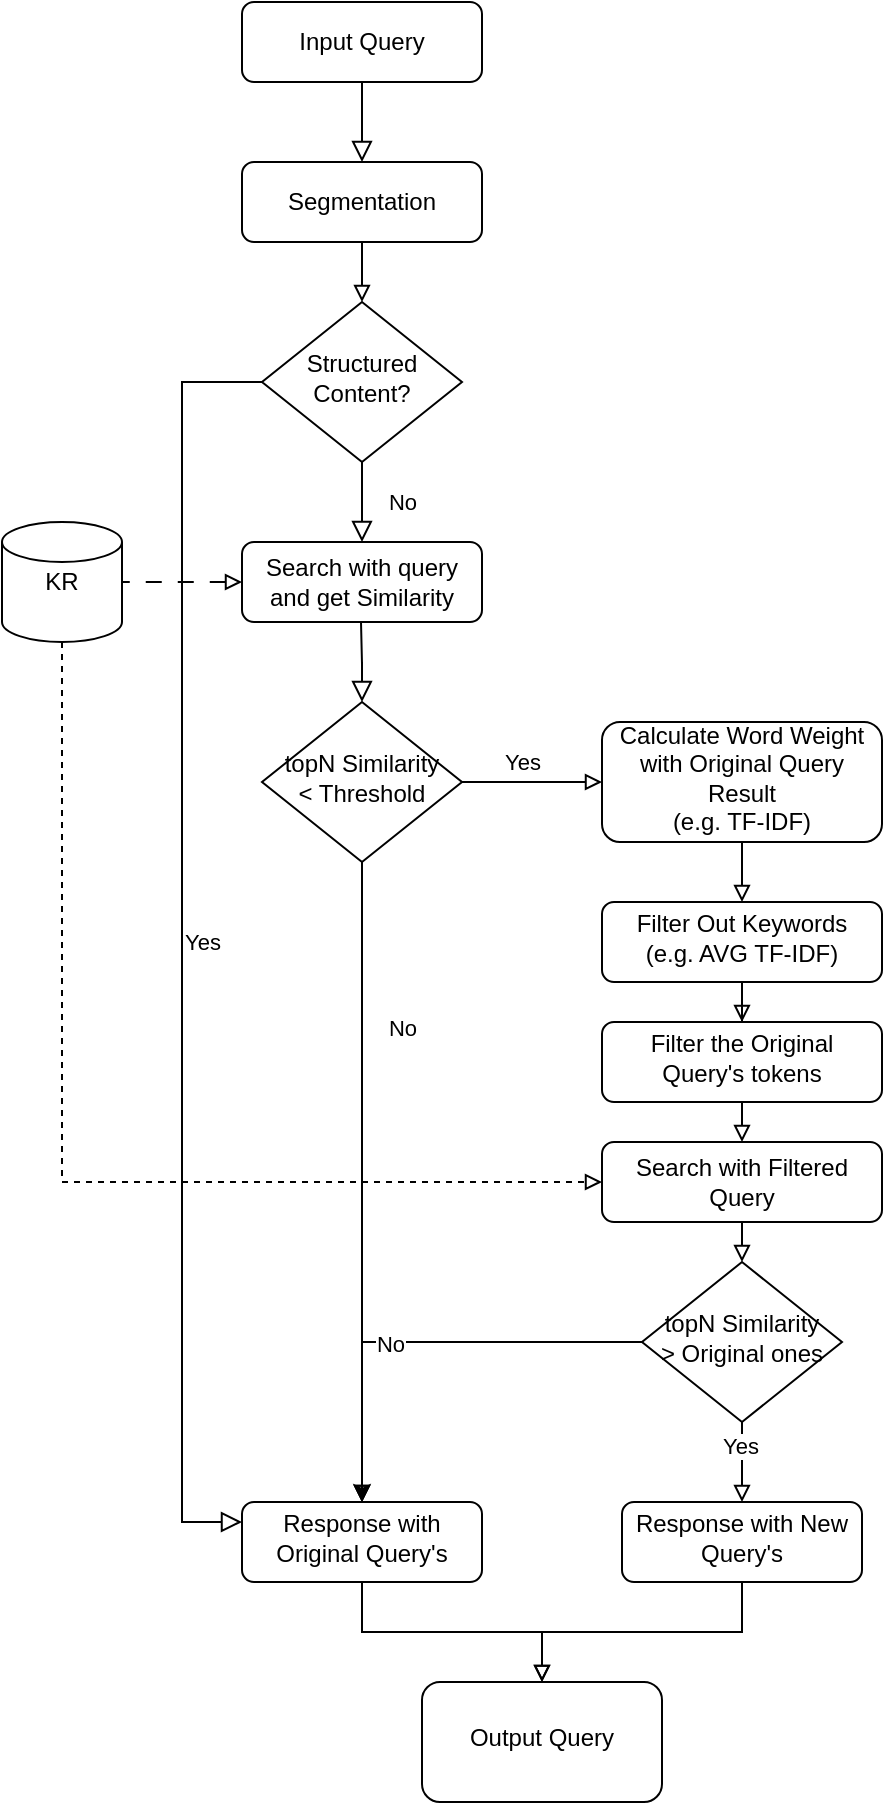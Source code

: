 <mxfile version="24.5.2" type="github">
  <diagram id="C5RBs43oDa-KdzZeNtuy" name="Page-1">
    <mxGraphModel dx="1050" dy="557" grid="1" gridSize="10" guides="1" tooltips="1" connect="1" arrows="1" fold="1" page="1" pageScale="1" pageWidth="827" pageHeight="1169" math="0" shadow="0">
      <root>
        <mxCell id="WIyWlLk6GJQsqaUBKTNV-0" />
        <mxCell id="WIyWlLk6GJQsqaUBKTNV-1" parent="WIyWlLk6GJQsqaUBKTNV-0" />
        <mxCell id="WIyWlLk6GJQsqaUBKTNV-2" value="" style="rounded=0;html=1;jettySize=auto;orthogonalLoop=1;fontSize=11;endArrow=block;endFill=0;endSize=8;strokeWidth=1;shadow=0;labelBackgroundColor=none;edgeStyle=orthogonalEdgeStyle;entryX=0.5;entryY=0;entryDx=0;entryDy=0;" parent="WIyWlLk6GJQsqaUBKTNV-1" source="WIyWlLk6GJQsqaUBKTNV-3" target="WIyWlLk6GJQsqaUBKTNV-7" edge="1">
          <mxGeometry relative="1" as="geometry" />
        </mxCell>
        <mxCell id="WIyWlLk6GJQsqaUBKTNV-3" value="Input Query" style="rounded=1;whiteSpace=wrap;html=1;fontSize=12;glass=0;strokeWidth=1;shadow=0;" parent="WIyWlLk6GJQsqaUBKTNV-1" vertex="1">
          <mxGeometry x="160" y="40" width="120" height="40" as="geometry" />
        </mxCell>
        <mxCell id="WIyWlLk6GJQsqaUBKTNV-4" value="No" style="rounded=0;html=1;jettySize=auto;orthogonalLoop=1;fontSize=11;endArrow=block;endFill=0;endSize=8;strokeWidth=1;shadow=0;labelBackgroundColor=none;edgeStyle=orthogonalEdgeStyle;entryX=0.5;entryY=0;entryDx=0;entryDy=0;" parent="WIyWlLk6GJQsqaUBKTNV-1" source="WIyWlLk6GJQsqaUBKTNV-6" target="WIyWlLk6GJQsqaUBKTNV-11" edge="1">
          <mxGeometry y="20" relative="1" as="geometry">
            <mxPoint as="offset" />
            <mxPoint x="220" y="290" as="targetPoint" />
          </mxGeometry>
        </mxCell>
        <mxCell id="WIyWlLk6GJQsqaUBKTNV-5" value="Yes" style="edgeStyle=orthogonalEdgeStyle;rounded=0;html=1;jettySize=auto;orthogonalLoop=1;fontSize=11;endArrow=block;endFill=0;endSize=8;strokeWidth=1;shadow=0;labelBackgroundColor=none;exitX=0;exitY=0.5;exitDx=0;exitDy=0;" parent="WIyWlLk6GJQsqaUBKTNV-1" source="WIyWlLk6GJQsqaUBKTNV-6" target="GCr8OFxAoyj3_VY4UygU-7" edge="1">
          <mxGeometry y="10" relative="1" as="geometry">
            <mxPoint as="offset" />
            <mxPoint x="100" y="850" as="targetPoint" />
            <Array as="points">
              <mxPoint x="130" y="230" />
              <mxPoint x="130" y="800" />
            </Array>
          </mxGeometry>
        </mxCell>
        <mxCell id="WIyWlLk6GJQsqaUBKTNV-6" value="Structured Content?" style="rhombus;whiteSpace=wrap;html=1;shadow=0;fontFamily=Helvetica;fontSize=12;align=center;strokeWidth=1;spacing=6;spacingTop=-4;" parent="WIyWlLk6GJQsqaUBKTNV-1" vertex="1">
          <mxGeometry x="170" y="190" width="100" height="80" as="geometry" />
        </mxCell>
        <mxCell id="GCr8OFxAoyj3_VY4UygU-18" style="edgeStyle=orthogonalEdgeStyle;rounded=0;orthogonalLoop=1;jettySize=auto;html=1;exitX=0.5;exitY=1;exitDx=0;exitDy=0;entryX=0.5;entryY=0;entryDx=0;entryDy=0;endArrow=block;endFill=0;" edge="1" parent="WIyWlLk6GJQsqaUBKTNV-1" source="WIyWlLk6GJQsqaUBKTNV-7" target="WIyWlLk6GJQsqaUBKTNV-6">
          <mxGeometry relative="1" as="geometry" />
        </mxCell>
        <mxCell id="WIyWlLk6GJQsqaUBKTNV-7" value="Segmentation" style="rounded=1;whiteSpace=wrap;html=1;fontSize=12;glass=0;strokeWidth=1;shadow=0;" parent="WIyWlLk6GJQsqaUBKTNV-1" vertex="1">
          <mxGeometry x="160" y="120" width="120" height="40" as="geometry" />
        </mxCell>
        <mxCell id="GCr8OFxAoyj3_VY4UygU-13" value="" style="edgeStyle=orthogonalEdgeStyle;rounded=0;orthogonalLoop=1;jettySize=auto;html=1;endArrow=none;endFill=0;startArrow=block;startFill=0;dashed=1;dashPattern=8 8;" edge="1" parent="WIyWlLk6GJQsqaUBKTNV-1" source="WIyWlLk6GJQsqaUBKTNV-11" target="GCr8OFxAoyj3_VY4UygU-1">
          <mxGeometry relative="1" as="geometry" />
        </mxCell>
        <mxCell id="WIyWlLk6GJQsqaUBKTNV-11" value="Search with query and get Similarity" style="rounded=1;whiteSpace=wrap;html=1;fontSize=12;glass=0;strokeWidth=1;shadow=0;" parent="WIyWlLk6GJQsqaUBKTNV-1" vertex="1">
          <mxGeometry x="160" y="310" width="120" height="40" as="geometry" />
        </mxCell>
        <mxCell id="GCr8OFxAoyj3_VY4UygU-34" style="edgeStyle=orthogonalEdgeStyle;rounded=0;orthogonalLoop=1;jettySize=auto;html=1;exitX=0.5;exitY=1;exitDx=0;exitDy=0;exitPerimeter=0;entryX=0;entryY=0.5;entryDx=0;entryDy=0;dashed=1;endArrow=block;endFill=0;" edge="1" parent="WIyWlLk6GJQsqaUBKTNV-1" source="GCr8OFxAoyj3_VY4UygU-1" target="GCr8OFxAoyj3_VY4UygU-24">
          <mxGeometry relative="1" as="geometry" />
        </mxCell>
        <mxCell id="GCr8OFxAoyj3_VY4UygU-1" value="KR" style="strokeWidth=1;html=1;shape=mxgraph.flowchart.database;whiteSpace=wrap;" vertex="1" parent="WIyWlLk6GJQsqaUBKTNV-1">
          <mxGeometry x="40" y="300" width="60" height="60" as="geometry" />
        </mxCell>
        <mxCell id="GCr8OFxAoyj3_VY4UygU-8" value="" style="edgeStyle=orthogonalEdgeStyle;rounded=0;orthogonalLoop=1;jettySize=auto;html=1;" edge="1" parent="WIyWlLk6GJQsqaUBKTNV-1" source="GCr8OFxAoyj3_VY4UygU-3" target="GCr8OFxAoyj3_VY4UygU-7">
          <mxGeometry relative="1" as="geometry" />
        </mxCell>
        <mxCell id="GCr8OFxAoyj3_VY4UygU-9" value="No" style="edgeLabel;html=1;align=center;verticalAlign=middle;resizable=0;points=[];" vertex="1" connectable="0" parent="GCr8OFxAoyj3_VY4UygU-8">
          <mxGeometry x="-0.48" y="-1" relative="1" as="geometry">
            <mxPoint x="21" as="offset" />
          </mxGeometry>
        </mxCell>
        <mxCell id="GCr8OFxAoyj3_VY4UygU-10" value="" style="edgeStyle=orthogonalEdgeStyle;rounded=0;orthogonalLoop=1;jettySize=auto;html=1;endArrow=block;endFill=0;" edge="1" parent="WIyWlLk6GJQsqaUBKTNV-1" source="GCr8OFxAoyj3_VY4UygU-3" target="GCr8OFxAoyj3_VY4UygU-7">
          <mxGeometry relative="1" as="geometry" />
        </mxCell>
        <mxCell id="GCr8OFxAoyj3_VY4UygU-15" value="" style="edgeStyle=orthogonalEdgeStyle;rounded=0;orthogonalLoop=1;jettySize=auto;html=1;endArrow=block;endFill=0;" edge="1" parent="WIyWlLk6GJQsqaUBKTNV-1" source="GCr8OFxAoyj3_VY4UygU-3" target="GCr8OFxAoyj3_VY4UygU-14">
          <mxGeometry relative="1" as="geometry" />
        </mxCell>
        <mxCell id="GCr8OFxAoyj3_VY4UygU-16" value="Yes" style="edgeLabel;html=1;align=center;verticalAlign=middle;resizable=0;points=[];" vertex="1" connectable="0" parent="GCr8OFxAoyj3_VY4UygU-15">
          <mxGeometry x="-0.406" y="-2" relative="1" as="geometry">
            <mxPoint x="9" y="-12" as="offset" />
          </mxGeometry>
        </mxCell>
        <mxCell id="GCr8OFxAoyj3_VY4UygU-3" value="topN Similarity&lt;div&gt;&amp;lt; Threshold&lt;/div&gt;" style="rhombus;whiteSpace=wrap;html=1;shadow=0;fontFamily=Helvetica;fontSize=12;align=center;strokeWidth=1;spacing=6;spacingTop=-4;" vertex="1" parent="WIyWlLk6GJQsqaUBKTNV-1">
          <mxGeometry x="170" y="390" width="100" height="80" as="geometry" />
        </mxCell>
        <mxCell id="GCr8OFxAoyj3_VY4UygU-5" value="" style="rounded=0;html=1;jettySize=auto;orthogonalLoop=1;fontSize=11;endArrow=block;endFill=0;endSize=8;strokeWidth=1;shadow=0;labelBackgroundColor=none;edgeStyle=orthogonalEdgeStyle;" edge="1" parent="WIyWlLk6GJQsqaUBKTNV-1" target="GCr8OFxAoyj3_VY4UygU-3">
          <mxGeometry y="20" relative="1" as="geometry">
            <mxPoint as="offset" />
            <mxPoint x="219.5" y="350" as="sourcePoint" />
            <mxPoint x="220" y="390" as="targetPoint" />
          </mxGeometry>
        </mxCell>
        <mxCell id="GCr8OFxAoyj3_VY4UygU-12" value="" style="edgeStyle=orthogonalEdgeStyle;rounded=0;orthogonalLoop=1;jettySize=auto;html=1;endArrow=block;endFill=0;" edge="1" parent="WIyWlLk6GJQsqaUBKTNV-1" source="GCr8OFxAoyj3_VY4UygU-7" target="GCr8OFxAoyj3_VY4UygU-11">
          <mxGeometry relative="1" as="geometry" />
        </mxCell>
        <mxCell id="GCr8OFxAoyj3_VY4UygU-7" value="Response with Original Query&#39;s" style="rounded=1;whiteSpace=wrap;html=1;shadow=0;strokeWidth=1;spacing=6;spacingTop=-4;" vertex="1" parent="WIyWlLk6GJQsqaUBKTNV-1">
          <mxGeometry x="160" y="790" width="120" height="40" as="geometry" />
        </mxCell>
        <mxCell id="GCr8OFxAoyj3_VY4UygU-11" value="Output Query" style="rounded=1;whiteSpace=wrap;html=1;shadow=0;strokeWidth=1;spacing=6;spacingTop=-4;" vertex="1" parent="WIyWlLk6GJQsqaUBKTNV-1">
          <mxGeometry x="250" y="880" width="120" height="60" as="geometry" />
        </mxCell>
        <mxCell id="GCr8OFxAoyj3_VY4UygU-20" value="" style="edgeStyle=orthogonalEdgeStyle;rounded=0;orthogonalLoop=1;jettySize=auto;html=1;endArrow=block;endFill=0;" edge="1" parent="WIyWlLk6GJQsqaUBKTNV-1" source="GCr8OFxAoyj3_VY4UygU-14" target="GCr8OFxAoyj3_VY4UygU-19">
          <mxGeometry relative="1" as="geometry" />
        </mxCell>
        <mxCell id="GCr8OFxAoyj3_VY4UygU-14" value="Calculate Word Weight with Original Query Result&lt;div&gt;(e.g. TF-IDF)&lt;/div&gt;" style="whiteSpace=wrap;html=1;shadow=0;strokeWidth=1;spacing=6;spacingTop=-4;rounded=1;" vertex="1" parent="WIyWlLk6GJQsqaUBKTNV-1">
          <mxGeometry x="340" y="400" width="140" height="60" as="geometry" />
        </mxCell>
        <mxCell id="GCr8OFxAoyj3_VY4UygU-22" value="" style="edgeStyle=orthogonalEdgeStyle;rounded=0;orthogonalLoop=1;jettySize=auto;html=1;endArrow=block;endFill=0;" edge="1" parent="WIyWlLk6GJQsqaUBKTNV-1" source="GCr8OFxAoyj3_VY4UygU-19" target="GCr8OFxAoyj3_VY4UygU-21">
          <mxGeometry relative="1" as="geometry" />
        </mxCell>
        <mxCell id="GCr8OFxAoyj3_VY4UygU-19" value="Filter Out Keywords&lt;div&gt;(e.g. AVG TF-IDF)&lt;/div&gt;" style="whiteSpace=wrap;html=1;shadow=0;strokeWidth=1;spacing=6;spacingTop=-4;rounded=1;" vertex="1" parent="WIyWlLk6GJQsqaUBKTNV-1">
          <mxGeometry x="340" y="490" width="140" height="40" as="geometry" />
        </mxCell>
        <mxCell id="GCr8OFxAoyj3_VY4UygU-26" style="edgeStyle=orthogonalEdgeStyle;rounded=0;orthogonalLoop=1;jettySize=auto;html=1;exitX=0.5;exitY=1;exitDx=0;exitDy=0;entryX=0.5;entryY=0;entryDx=0;entryDy=0;endArrow=block;endFill=0;" edge="1" parent="WIyWlLk6GJQsqaUBKTNV-1" source="GCr8OFxAoyj3_VY4UygU-21" target="GCr8OFxAoyj3_VY4UygU-24">
          <mxGeometry relative="1" as="geometry" />
        </mxCell>
        <mxCell id="GCr8OFxAoyj3_VY4UygU-21" value="Filter the Original Query&#39;s tokens" style="whiteSpace=wrap;html=1;shadow=0;strokeWidth=1;spacing=6;spacingTop=-4;rounded=1;" vertex="1" parent="WIyWlLk6GJQsqaUBKTNV-1">
          <mxGeometry x="340" y="550" width="140" height="40" as="geometry" />
        </mxCell>
        <mxCell id="GCr8OFxAoyj3_VY4UygU-32" style="edgeStyle=orthogonalEdgeStyle;rounded=0;orthogonalLoop=1;jettySize=auto;html=1;exitX=0.5;exitY=1;exitDx=0;exitDy=0;entryX=0.5;entryY=0;entryDx=0;entryDy=0;endArrow=block;endFill=0;" edge="1" parent="WIyWlLk6GJQsqaUBKTNV-1" source="GCr8OFxAoyj3_VY4UygU-23" target="GCr8OFxAoyj3_VY4UygU-11">
          <mxGeometry relative="1" as="geometry" />
        </mxCell>
        <mxCell id="GCr8OFxAoyj3_VY4UygU-23" value="Response with New Query&#39;s" style="rounded=1;whiteSpace=wrap;html=1;shadow=0;strokeWidth=1;spacing=6;spacingTop=-4;" vertex="1" parent="WIyWlLk6GJQsqaUBKTNV-1">
          <mxGeometry x="350" y="790" width="120" height="40" as="geometry" />
        </mxCell>
        <mxCell id="GCr8OFxAoyj3_VY4UygU-27" style="edgeStyle=orthogonalEdgeStyle;rounded=0;orthogonalLoop=1;jettySize=auto;html=1;exitX=0.5;exitY=1;exitDx=0;exitDy=0;entryX=0.5;entryY=0;entryDx=0;entryDy=0;endArrow=block;endFill=0;" edge="1" parent="WIyWlLk6GJQsqaUBKTNV-1" source="GCr8OFxAoyj3_VY4UygU-24" target="GCr8OFxAoyj3_VY4UygU-25">
          <mxGeometry relative="1" as="geometry" />
        </mxCell>
        <mxCell id="GCr8OFxAoyj3_VY4UygU-24" value="Search with Filtered Query" style="rounded=1;whiteSpace=wrap;html=1;fontSize=12;glass=0;strokeWidth=1;shadow=0;" vertex="1" parent="WIyWlLk6GJQsqaUBKTNV-1">
          <mxGeometry x="340" y="610" width="140" height="40" as="geometry" />
        </mxCell>
        <mxCell id="GCr8OFxAoyj3_VY4UygU-28" style="edgeStyle=orthogonalEdgeStyle;rounded=0;orthogonalLoop=1;jettySize=auto;html=1;exitX=0.5;exitY=1;exitDx=0;exitDy=0;entryX=0.5;entryY=0;entryDx=0;entryDy=0;endArrow=block;endFill=0;" edge="1" parent="WIyWlLk6GJQsqaUBKTNV-1" source="GCr8OFxAoyj3_VY4UygU-25" target="GCr8OFxAoyj3_VY4UygU-23">
          <mxGeometry relative="1" as="geometry" />
        </mxCell>
        <mxCell id="GCr8OFxAoyj3_VY4UygU-31" value="Yes" style="edgeLabel;html=1;align=center;verticalAlign=middle;resizable=0;points=[];" vertex="1" connectable="0" parent="GCr8OFxAoyj3_VY4UygU-28">
          <mxGeometry x="-0.415" y="-1" relative="1" as="geometry">
            <mxPoint as="offset" />
          </mxGeometry>
        </mxCell>
        <mxCell id="GCr8OFxAoyj3_VY4UygU-29" style="edgeStyle=orthogonalEdgeStyle;rounded=0;orthogonalLoop=1;jettySize=auto;html=1;exitX=0;exitY=0.5;exitDx=0;exitDy=0;entryX=0.5;entryY=0;entryDx=0;entryDy=0;endArrow=block;endFill=0;" edge="1" parent="WIyWlLk6GJQsqaUBKTNV-1" source="GCr8OFxAoyj3_VY4UygU-25" target="GCr8OFxAoyj3_VY4UygU-7">
          <mxGeometry relative="1" as="geometry" />
        </mxCell>
        <mxCell id="GCr8OFxAoyj3_VY4UygU-30" value="No" style="edgeLabel;html=1;align=center;verticalAlign=middle;resizable=0;points=[];" vertex="1" connectable="0" parent="GCr8OFxAoyj3_VY4UygU-29">
          <mxGeometry x="0.145" y="1" relative="1" as="geometry">
            <mxPoint as="offset" />
          </mxGeometry>
        </mxCell>
        <mxCell id="GCr8OFxAoyj3_VY4UygU-25" value="topN Similarity&lt;div&gt;&amp;gt; Original ones&lt;/div&gt;" style="rhombus;whiteSpace=wrap;html=1;shadow=0;fontFamily=Helvetica;fontSize=12;align=center;strokeWidth=1;spacing=6;spacingTop=-4;" vertex="1" parent="WIyWlLk6GJQsqaUBKTNV-1">
          <mxGeometry x="360" y="670" width="100" height="80" as="geometry" />
        </mxCell>
      </root>
    </mxGraphModel>
  </diagram>
</mxfile>
